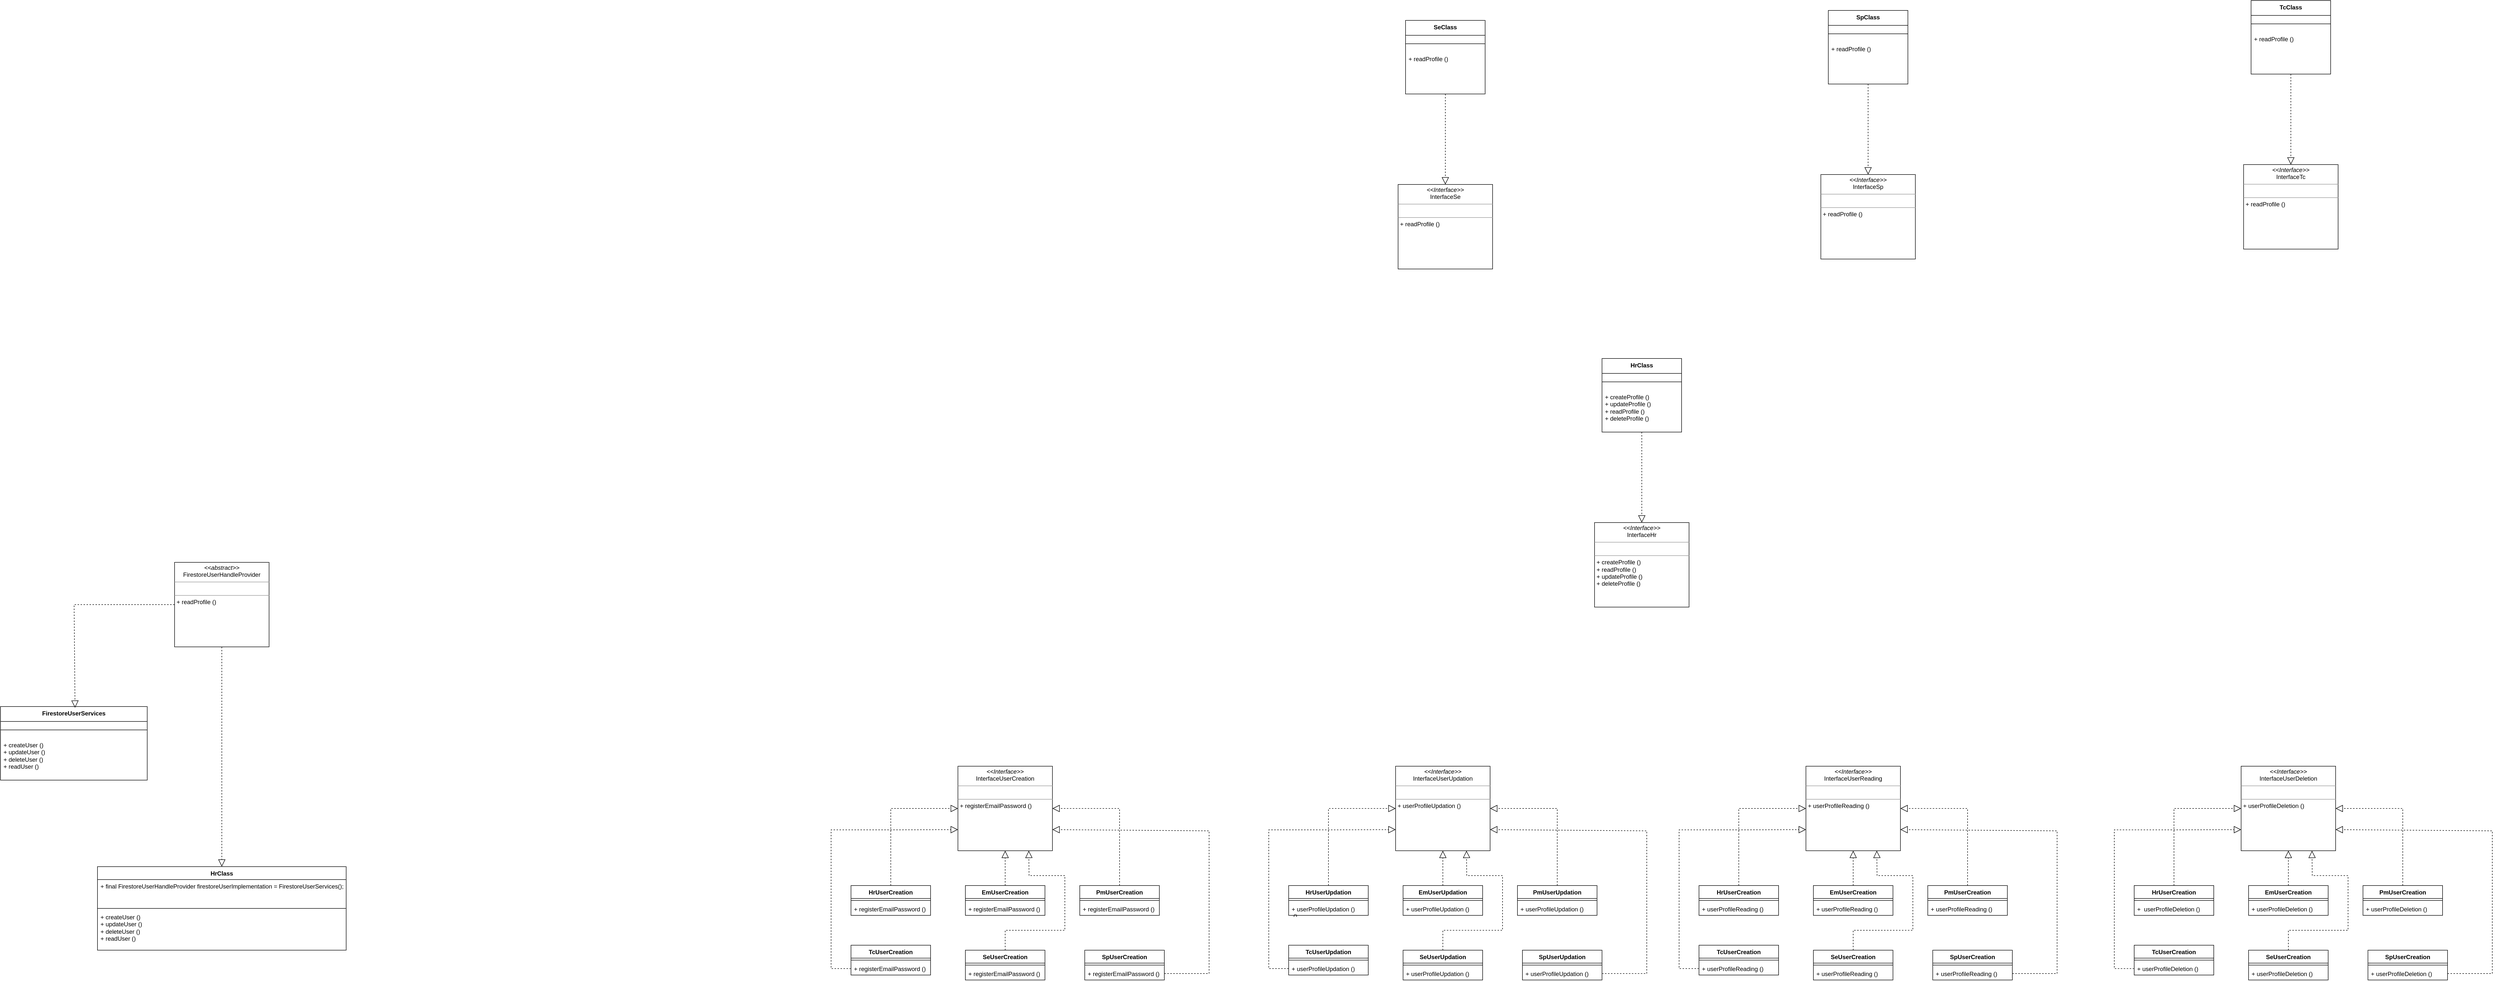 <mxfile version="22.0.8" type="github">
  <diagram name="Page-1" id="aKVJBbErF9cnreuuS-tb">
    <mxGraphModel dx="3134" dy="1895" grid="1" gridSize="10" guides="1" tooltips="1" connect="1" arrows="1" fold="1" page="1" pageScale="1" pageWidth="850" pageHeight="1100" math="0" shadow="0">
      <root>
        <mxCell id="0" />
        <mxCell id="1" parent="0" />
        <mxCell id="HgA5lFLOADn9NeRn25Mj-13" value="HrClass" style="swimlane;fontStyle=1;align=center;verticalAlign=top;childLayout=stackLayout;horizontal=1;startSize=30;horizontalStack=0;resizeParent=1;resizeParentMax=0;resizeLast=0;collapsible=1;marginBottom=0;whiteSpace=wrap;html=1;" parent="1" vertex="1">
          <mxGeometry x="1590" y="-250" width="160" height="148" as="geometry" />
        </mxCell>
        <mxCell id="HgA5lFLOADn9NeRn25Mj-15" value="" style="line;strokeWidth=1;fillColor=none;align=left;verticalAlign=middle;spacingTop=-1;spacingLeft=3;spacingRight=3;rotatable=0;labelPosition=right;points=[];portConstraint=eastwest;strokeColor=inherit;" parent="HgA5lFLOADn9NeRn25Mj-13" vertex="1">
          <mxGeometry y="30" width="160" height="34" as="geometry" />
        </mxCell>
        <mxCell id="HgA5lFLOADn9NeRn25Mj-16" value="+ createProfile ()&lt;br&gt;+ updateProfile ()&lt;br&gt;+ readProfile ()&lt;br&gt;+ deleteProfile ()&lt;span style=&quot;background-color: initial;&quot;&gt;&amp;nbsp;&lt;/span&gt;" style="text;strokeColor=none;fillColor=none;align=left;verticalAlign=top;spacingLeft=4;spacingRight=4;overflow=hidden;rotatable=0;points=[[0,0.5],[1,0.5]];portConstraint=eastwest;whiteSpace=wrap;html=1;" parent="HgA5lFLOADn9NeRn25Mj-13" vertex="1">
          <mxGeometry y="64" width="160" height="84" as="geometry" />
        </mxCell>
        <mxCell id="ExOnXpPv4NhvAWuznTGF-42" value="&lt;p style=&quot;margin:0px;margin-top:4px;text-align:center;&quot;&gt;&lt;i&gt;&amp;lt;&amp;lt;Interface&amp;gt;&amp;gt;&lt;/i&gt;&lt;br&gt;InterfaceHr&lt;br&gt;&lt;/p&gt;&lt;hr size=&quot;1&quot;&gt;&lt;p style=&quot;margin:0px;margin-left:4px;&quot;&gt;&lt;span style=&quot;white-space: pre;&quot;&gt;&#x9;&lt;/span&gt;&lt;span style=&quot;white-space: pre;&quot;&gt;&#x9;&lt;/span&gt;&lt;br&gt;&lt;/p&gt;&lt;hr size=&quot;1&quot;&gt;&lt;p style=&quot;margin:0px;margin-left:4px;&quot;&gt;+ createProfile ()&lt;/p&gt;&lt;p style=&quot;margin:0px;margin-left:4px;&quot;&gt;+ readProfile ()&lt;/p&gt;&lt;p style=&quot;margin:0px;margin-left:4px;&quot;&gt;+ updateProfile ()&lt;/p&gt;&lt;p style=&quot;margin:0px;margin-left:4px;&quot;&gt;+ deleteProfile ()&lt;/p&gt;&lt;p style=&quot;margin:0px;margin-left:4px;&quot;&gt;&lt;br&gt;&lt;/p&gt;" style="verticalAlign=top;align=left;overflow=fill;fontSize=12;fontFamily=Helvetica;html=1;whiteSpace=wrap;" parent="1" vertex="1">
          <mxGeometry x="1575" y="80" width="190" height="170" as="geometry" />
        </mxCell>
        <mxCell id="onDx2p5eOG2rLBosK96N-3" value="&lt;p style=&quot;margin:0px;margin-top:4px;text-align:center;&quot;&gt;&lt;i&gt;&amp;lt;&amp;lt;Interface&amp;gt;&amp;gt;&lt;/i&gt;&lt;br&gt;InterfaceUserCreation&lt;/p&gt;&lt;hr size=&quot;1&quot;&gt;&lt;p style=&quot;margin:0px;margin-left:4px;&quot;&gt;&lt;span style=&quot;white-space: pre;&quot;&gt;&#x9;&lt;/span&gt;&lt;span style=&quot;white-space: pre;&quot;&gt;&#x9;&lt;/span&gt;&lt;br&gt;&lt;/p&gt;&lt;hr size=&quot;1&quot;&gt;&lt;p style=&quot;margin:0px;margin-left:4px;&quot;&gt;+ registerEmailPassword ()&lt;/p&gt;&lt;p style=&quot;margin:0px;margin-left:4px;&quot;&gt;&lt;br&gt;&lt;/p&gt;" style="verticalAlign=top;align=left;overflow=fill;fontSize=12;fontFamily=Helvetica;html=1;whiteSpace=wrap;" parent="1" vertex="1">
          <mxGeometry x="295" y="570" width="190" height="170" as="geometry" />
        </mxCell>
        <mxCell id="onDx2p5eOG2rLBosK96N-5" value="EmUserCreation" style="swimlane;fontStyle=1;align=center;verticalAlign=top;childLayout=stackLayout;horizontal=1;startSize=26;horizontalStack=0;resizeParent=1;resizeParentMax=0;resizeLast=0;collapsible=1;marginBottom=0;whiteSpace=wrap;html=1;" parent="1" vertex="1">
          <mxGeometry x="310" y="810" width="160" height="60" as="geometry" />
        </mxCell>
        <mxCell id="onDx2p5eOG2rLBosK96N-7" value="" style="line;strokeWidth=1;fillColor=none;align=left;verticalAlign=middle;spacingTop=-1;spacingLeft=3;spacingRight=3;rotatable=0;labelPosition=right;points=[];portConstraint=eastwest;strokeColor=inherit;" parent="onDx2p5eOG2rLBosK96N-5" vertex="1">
          <mxGeometry y="26" width="160" height="8" as="geometry" />
        </mxCell>
        <mxCell id="onDx2p5eOG2rLBosK96N-8" value="+ registerEmailPassword ()" style="text;strokeColor=none;fillColor=none;align=left;verticalAlign=top;spacingLeft=4;spacingRight=4;overflow=hidden;rotatable=0;points=[[0,0.5],[1,0.5]];portConstraint=eastwest;whiteSpace=wrap;html=1;" parent="onDx2p5eOG2rLBosK96N-5" vertex="1">
          <mxGeometry y="34" width="160" height="26" as="geometry" />
        </mxCell>
        <mxCell id="onDx2p5eOG2rLBosK96N-9" value="HrUserCreation" style="swimlane;fontStyle=1;align=center;verticalAlign=top;childLayout=stackLayout;horizontal=1;startSize=26;horizontalStack=0;resizeParent=1;resizeParentMax=0;resizeLast=0;collapsible=1;marginBottom=0;whiteSpace=wrap;html=1;" parent="1" vertex="1">
          <mxGeometry x="80" y="810" width="160" height="60" as="geometry" />
        </mxCell>
        <mxCell id="onDx2p5eOG2rLBosK96N-10" value="" style="line;strokeWidth=1;fillColor=none;align=left;verticalAlign=middle;spacingTop=-1;spacingLeft=3;spacingRight=3;rotatable=0;labelPosition=right;points=[];portConstraint=eastwest;strokeColor=inherit;" parent="onDx2p5eOG2rLBosK96N-9" vertex="1">
          <mxGeometry y="26" width="160" height="8" as="geometry" />
        </mxCell>
        <mxCell id="onDx2p5eOG2rLBosK96N-11" value="+ registerEmailPassword ()" style="text;strokeColor=none;fillColor=none;align=left;verticalAlign=top;spacingLeft=4;spacingRight=4;overflow=hidden;rotatable=0;points=[[0,0.5],[1,0.5]];portConstraint=eastwest;whiteSpace=wrap;html=1;" parent="onDx2p5eOG2rLBosK96N-9" vertex="1">
          <mxGeometry y="34" width="160" height="26" as="geometry" />
        </mxCell>
        <mxCell id="onDx2p5eOG2rLBosK96N-12" value="SpUserCreation" style="swimlane;fontStyle=1;align=center;verticalAlign=top;childLayout=stackLayout;horizontal=1;startSize=26;horizontalStack=0;resizeParent=1;resizeParentMax=0;resizeLast=0;collapsible=1;marginBottom=0;whiteSpace=wrap;html=1;" parent="1" vertex="1">
          <mxGeometry x="550" y="940" width="160" height="60" as="geometry" />
        </mxCell>
        <mxCell id="onDx2p5eOG2rLBosK96N-13" value="" style="line;strokeWidth=1;fillColor=none;align=left;verticalAlign=middle;spacingTop=-1;spacingLeft=3;spacingRight=3;rotatable=0;labelPosition=right;points=[];portConstraint=eastwest;strokeColor=inherit;" parent="onDx2p5eOG2rLBosK96N-12" vertex="1">
          <mxGeometry y="26" width="160" height="8" as="geometry" />
        </mxCell>
        <mxCell id="onDx2p5eOG2rLBosK96N-14" value="+ registerEmailPassword ()" style="text;strokeColor=none;fillColor=none;align=left;verticalAlign=top;spacingLeft=4;spacingRight=4;overflow=hidden;rotatable=0;points=[[0,0.5],[1,0.5]];portConstraint=eastwest;whiteSpace=wrap;html=1;" parent="onDx2p5eOG2rLBosK96N-12" vertex="1">
          <mxGeometry y="34" width="160" height="26" as="geometry" />
        </mxCell>
        <mxCell id="onDx2p5eOG2rLBosK96N-15" value="PmUserCreation" style="swimlane;fontStyle=1;align=center;verticalAlign=top;childLayout=stackLayout;horizontal=1;startSize=26;horizontalStack=0;resizeParent=1;resizeParentMax=0;resizeLast=0;collapsible=1;marginBottom=0;whiteSpace=wrap;html=1;" parent="1" vertex="1">
          <mxGeometry x="540" y="810" width="160" height="60" as="geometry" />
        </mxCell>
        <mxCell id="onDx2p5eOG2rLBosK96N-16" value="" style="line;strokeWidth=1;fillColor=none;align=left;verticalAlign=middle;spacingTop=-1;spacingLeft=3;spacingRight=3;rotatable=0;labelPosition=right;points=[];portConstraint=eastwest;strokeColor=inherit;" parent="onDx2p5eOG2rLBosK96N-15" vertex="1">
          <mxGeometry y="26" width="160" height="8" as="geometry" />
        </mxCell>
        <mxCell id="onDx2p5eOG2rLBosK96N-17" value="+ registerEmailPassword ()" style="text;strokeColor=none;fillColor=none;align=left;verticalAlign=top;spacingLeft=4;spacingRight=4;overflow=hidden;rotatable=0;points=[[0,0.5],[1,0.5]];portConstraint=eastwest;whiteSpace=wrap;html=1;" parent="onDx2p5eOG2rLBosK96N-15" vertex="1">
          <mxGeometry y="34" width="160" height="26" as="geometry" />
        </mxCell>
        <mxCell id="onDx2p5eOG2rLBosK96N-18" value="SeUserCreation" style="swimlane;fontStyle=1;align=center;verticalAlign=top;childLayout=stackLayout;horizontal=1;startSize=26;horizontalStack=0;resizeParent=1;resizeParentMax=0;resizeLast=0;collapsible=1;marginBottom=0;whiteSpace=wrap;html=1;" parent="1" vertex="1">
          <mxGeometry x="310" y="940" width="160" height="60" as="geometry" />
        </mxCell>
        <mxCell id="onDx2p5eOG2rLBosK96N-19" value="" style="line;strokeWidth=1;fillColor=none;align=left;verticalAlign=middle;spacingTop=-1;spacingLeft=3;spacingRight=3;rotatable=0;labelPosition=right;points=[];portConstraint=eastwest;strokeColor=inherit;" parent="onDx2p5eOG2rLBosK96N-18" vertex="1">
          <mxGeometry y="26" width="160" height="8" as="geometry" />
        </mxCell>
        <mxCell id="onDx2p5eOG2rLBosK96N-20" value="+ registerEmailPassword ()" style="text;strokeColor=none;fillColor=none;align=left;verticalAlign=top;spacingLeft=4;spacingRight=4;overflow=hidden;rotatable=0;points=[[0,0.5],[1,0.5]];portConstraint=eastwest;whiteSpace=wrap;html=1;" parent="onDx2p5eOG2rLBosK96N-18" vertex="1">
          <mxGeometry y="34" width="160" height="26" as="geometry" />
        </mxCell>
        <mxCell id="onDx2p5eOG2rLBosK96N-21" value="TcUserCreation" style="swimlane;fontStyle=1;align=center;verticalAlign=top;childLayout=stackLayout;horizontal=1;startSize=26;horizontalStack=0;resizeParent=1;resizeParentMax=0;resizeLast=0;collapsible=1;marginBottom=0;whiteSpace=wrap;html=1;" parent="1" vertex="1">
          <mxGeometry x="80" y="930" width="160" height="60" as="geometry" />
        </mxCell>
        <mxCell id="onDx2p5eOG2rLBosK96N-22" value="" style="line;strokeWidth=1;fillColor=none;align=left;verticalAlign=middle;spacingTop=-1;spacingLeft=3;spacingRight=3;rotatable=0;labelPosition=right;points=[];portConstraint=eastwest;strokeColor=inherit;" parent="onDx2p5eOG2rLBosK96N-21" vertex="1">
          <mxGeometry y="26" width="160" height="8" as="geometry" />
        </mxCell>
        <mxCell id="onDx2p5eOG2rLBosK96N-23" value="+ registerEmailPassword ()" style="text;strokeColor=none;fillColor=none;align=left;verticalAlign=top;spacingLeft=4;spacingRight=4;overflow=hidden;rotatable=0;points=[[0,0.5],[1,0.5]];portConstraint=eastwest;whiteSpace=wrap;html=1;" parent="onDx2p5eOG2rLBosK96N-21" vertex="1">
          <mxGeometry y="34" width="160" height="26" as="geometry" />
        </mxCell>
        <mxCell id="onDx2p5eOG2rLBosK96N-84" value="" style="endArrow=block;dashed=1;endFill=0;endSize=12;html=1;rounded=0;exitX=0.5;exitY=0;exitDx=0;exitDy=0;entryX=0;entryY=0.5;entryDx=0;entryDy=0;" parent="1" source="onDx2p5eOG2rLBosK96N-9" target="onDx2p5eOG2rLBosK96N-3" edge="1">
          <mxGeometry width="160" relative="1" as="geometry">
            <mxPoint x="370" y="850" as="sourcePoint" />
            <mxPoint x="530" y="850" as="targetPoint" />
            <Array as="points">
              <mxPoint x="160" y="655" />
            </Array>
          </mxGeometry>
        </mxCell>
        <mxCell id="onDx2p5eOG2rLBosK96N-85" value="" style="endArrow=block;dashed=1;endFill=0;endSize=12;html=1;rounded=0;exitX=0;exitY=0.5;exitDx=0;exitDy=0;entryX=0;entryY=0.75;entryDx=0;entryDy=0;" parent="1" source="onDx2p5eOG2rLBosK96N-23" target="onDx2p5eOG2rLBosK96N-3" edge="1">
          <mxGeometry width="160" relative="1" as="geometry">
            <mxPoint x="40" y="960" as="sourcePoint" />
            <mxPoint x="260" y="720" as="targetPoint" />
            <Array as="points">
              <mxPoint x="40" y="977" />
              <mxPoint x="40" y="698" />
              <mxPoint x="170" y="698" />
            </Array>
          </mxGeometry>
        </mxCell>
        <mxCell id="onDx2p5eOG2rLBosK96N-86" value="" style="endArrow=block;dashed=1;endFill=0;endSize=12;html=1;rounded=0;entryX=0.5;entryY=1;entryDx=0;entryDy=0;exitX=0.5;exitY=0;exitDx=0;exitDy=0;" parent="1" source="onDx2p5eOG2rLBosK96N-5" target="onDx2p5eOG2rLBosK96N-3" edge="1">
          <mxGeometry width="160" relative="1" as="geometry">
            <mxPoint x="600" y="760" as="sourcePoint" />
            <mxPoint x="600" y="640" as="targetPoint" />
          </mxGeometry>
        </mxCell>
        <mxCell id="onDx2p5eOG2rLBosK96N-87" value="" style="endArrow=block;dashed=1;endFill=0;endSize=12;html=1;rounded=0;entryX=0.75;entryY=1;entryDx=0;entryDy=0;exitX=0.5;exitY=0;exitDx=0;exitDy=0;" parent="1" source="onDx2p5eOG2rLBosK96N-18" target="onDx2p5eOG2rLBosK96N-3" edge="1">
          <mxGeometry width="160" relative="1" as="geometry">
            <mxPoint x="400" y="900" as="sourcePoint" />
            <mxPoint x="770" y="690" as="targetPoint" />
            <Array as="points">
              <mxPoint x="390" y="900" />
              <mxPoint x="510" y="900" />
              <mxPoint x="510" y="790" />
              <mxPoint x="438" y="790" />
            </Array>
          </mxGeometry>
        </mxCell>
        <mxCell id="onDx2p5eOG2rLBosK96N-88" value="" style="endArrow=block;dashed=1;endFill=0;endSize=12;html=1;rounded=0;entryX=1;entryY=0.5;entryDx=0;entryDy=0;exitX=0.5;exitY=0;exitDx=0;exitDy=0;" parent="1" source="onDx2p5eOG2rLBosK96N-15" target="onDx2p5eOG2rLBosK96N-3" edge="1">
          <mxGeometry width="160" relative="1" as="geometry">
            <mxPoint x="780" y="820" as="sourcePoint" />
            <mxPoint x="780" y="700" as="targetPoint" />
            <Array as="points">
              <mxPoint x="620" y="655" />
            </Array>
          </mxGeometry>
        </mxCell>
        <mxCell id="onDx2p5eOG2rLBosK96N-90" value="" style="endArrow=block;dashed=1;endFill=0;endSize=12;html=1;rounded=0;exitX=1;exitY=0.5;exitDx=0;exitDy=0;entryX=1;entryY=0.75;entryDx=0;entryDy=0;" parent="1" source="onDx2p5eOG2rLBosK96N-14" target="onDx2p5eOG2rLBosK96N-3" edge="1">
          <mxGeometry width="160" relative="1" as="geometry">
            <mxPoint x="800" y="970" as="sourcePoint" />
            <mxPoint x="800" y="690" as="targetPoint" />
            <Array as="points">
              <mxPoint x="800" y="987" />
              <mxPoint x="800" y="700" />
            </Array>
          </mxGeometry>
        </mxCell>
        <mxCell id="onDx2p5eOG2rLBosK96N-91" value="&lt;p style=&quot;margin:0px;margin-top:4px;text-align:center;&quot;&gt;&lt;i&gt;&amp;lt;&amp;lt;Interface&amp;gt;&amp;gt;&lt;/i&gt;&lt;br&gt;InterfaceUserUpdation&lt;/p&gt;&lt;hr size=&quot;1&quot;&gt;&lt;p style=&quot;margin:0px;margin-left:4px;&quot;&gt;&lt;span style=&quot;white-space: pre;&quot;&gt;&#x9;&lt;/span&gt;&lt;span style=&quot;white-space: pre;&quot;&gt;&#x9;&lt;/span&gt;&lt;br&gt;&lt;/p&gt;&lt;hr size=&quot;1&quot;&gt;&lt;p style=&quot;margin:0px;margin-left:4px;&quot;&gt;+ userProfileUpdation ()&lt;/p&gt;&lt;p style=&quot;margin:0px;margin-left:4px;&quot;&gt;&lt;br&gt;&lt;/p&gt;" style="verticalAlign=top;align=left;overflow=fill;fontSize=12;fontFamily=Helvetica;html=1;whiteSpace=wrap;" parent="1" vertex="1">
          <mxGeometry x="1175" y="570" width="190" height="170" as="geometry" />
        </mxCell>
        <mxCell id="onDx2p5eOG2rLBosK96N-92" value="EmUserUpdation" style="swimlane;fontStyle=1;align=center;verticalAlign=top;childLayout=stackLayout;horizontal=1;startSize=26;horizontalStack=0;resizeParent=1;resizeParentMax=0;resizeLast=0;collapsible=1;marginBottom=0;whiteSpace=wrap;html=1;" parent="1" vertex="1">
          <mxGeometry x="1190" y="810" width="160" height="60" as="geometry" />
        </mxCell>
        <mxCell id="onDx2p5eOG2rLBosK96N-93" value="" style="line;strokeWidth=1;fillColor=none;align=left;verticalAlign=middle;spacingTop=-1;spacingLeft=3;spacingRight=3;rotatable=0;labelPosition=right;points=[];portConstraint=eastwest;strokeColor=inherit;" parent="onDx2p5eOG2rLBosK96N-92" vertex="1">
          <mxGeometry y="26" width="160" height="8" as="geometry" />
        </mxCell>
        <mxCell id="onDx2p5eOG2rLBosK96N-94" value="+ userProfileUpdation ()" style="text;strokeColor=none;fillColor=none;align=left;verticalAlign=top;spacingLeft=4;spacingRight=4;overflow=hidden;rotatable=0;points=[[0,0.5],[1,0.5]];portConstraint=eastwest;whiteSpace=wrap;html=1;" parent="onDx2p5eOG2rLBosK96N-92" vertex="1">
          <mxGeometry y="34" width="160" height="26" as="geometry" />
        </mxCell>
        <mxCell id="onDx2p5eOG2rLBosK96N-95" value="HrUserUpdation" style="swimlane;fontStyle=1;align=center;verticalAlign=top;childLayout=stackLayout;horizontal=1;startSize=26;horizontalStack=0;resizeParent=1;resizeParentMax=0;resizeLast=0;collapsible=1;marginBottom=0;whiteSpace=wrap;html=1;" parent="1" vertex="1">
          <mxGeometry x="960" y="810" width="160" height="60" as="geometry" />
        </mxCell>
        <mxCell id="onDx2p5eOG2rLBosK96N-96" value="" style="line;strokeWidth=1;fillColor=none;align=left;verticalAlign=middle;spacingTop=-1;spacingLeft=3;spacingRight=3;rotatable=0;labelPosition=right;points=[];portConstraint=eastwest;strokeColor=inherit;" parent="onDx2p5eOG2rLBosK96N-95" vertex="1">
          <mxGeometry y="26" width="160" height="8" as="geometry" />
        </mxCell>
        <mxCell id="onDx2p5eOG2rLBosK96N-97" value="+ userProfileUpdation ()&lt;br&gt;&amp;nbsp;()" style="text;strokeColor=none;fillColor=none;align=left;verticalAlign=top;spacingLeft=4;spacingRight=4;overflow=hidden;rotatable=0;points=[[0,0.5],[1,0.5]];portConstraint=eastwest;whiteSpace=wrap;html=1;" parent="onDx2p5eOG2rLBosK96N-95" vertex="1">
          <mxGeometry y="34" width="160" height="26" as="geometry" />
        </mxCell>
        <mxCell id="onDx2p5eOG2rLBosK96N-98" value="SpUserUpdation" style="swimlane;fontStyle=1;align=center;verticalAlign=top;childLayout=stackLayout;horizontal=1;startSize=26;horizontalStack=0;resizeParent=1;resizeParentMax=0;resizeLast=0;collapsible=1;marginBottom=0;whiteSpace=wrap;html=1;" parent="1" vertex="1">
          <mxGeometry x="1430" y="940" width="160" height="60" as="geometry" />
        </mxCell>
        <mxCell id="onDx2p5eOG2rLBosK96N-99" value="" style="line;strokeWidth=1;fillColor=none;align=left;verticalAlign=middle;spacingTop=-1;spacingLeft=3;spacingRight=3;rotatable=0;labelPosition=right;points=[];portConstraint=eastwest;strokeColor=inherit;" parent="onDx2p5eOG2rLBosK96N-98" vertex="1">
          <mxGeometry y="26" width="160" height="8" as="geometry" />
        </mxCell>
        <mxCell id="onDx2p5eOG2rLBosK96N-100" value="+ userProfileUpdation ()" style="text;strokeColor=none;fillColor=none;align=left;verticalAlign=top;spacingLeft=4;spacingRight=4;overflow=hidden;rotatable=0;points=[[0,0.5],[1,0.5]];portConstraint=eastwest;whiteSpace=wrap;html=1;" parent="onDx2p5eOG2rLBosK96N-98" vertex="1">
          <mxGeometry y="34" width="160" height="26" as="geometry" />
        </mxCell>
        <mxCell id="onDx2p5eOG2rLBosK96N-101" value="PmUserUpdation" style="swimlane;fontStyle=1;align=center;verticalAlign=top;childLayout=stackLayout;horizontal=1;startSize=26;horizontalStack=0;resizeParent=1;resizeParentMax=0;resizeLast=0;collapsible=1;marginBottom=0;whiteSpace=wrap;html=1;" parent="1" vertex="1">
          <mxGeometry x="1420" y="810" width="160" height="60" as="geometry" />
        </mxCell>
        <mxCell id="onDx2p5eOG2rLBosK96N-102" value="" style="line;strokeWidth=1;fillColor=none;align=left;verticalAlign=middle;spacingTop=-1;spacingLeft=3;spacingRight=3;rotatable=0;labelPosition=right;points=[];portConstraint=eastwest;strokeColor=inherit;" parent="onDx2p5eOG2rLBosK96N-101" vertex="1">
          <mxGeometry y="26" width="160" height="8" as="geometry" />
        </mxCell>
        <mxCell id="onDx2p5eOG2rLBosK96N-103" value="+ userProfileUpdation ()" style="text;strokeColor=none;fillColor=none;align=left;verticalAlign=top;spacingLeft=4;spacingRight=4;overflow=hidden;rotatable=0;points=[[0,0.5],[1,0.5]];portConstraint=eastwest;whiteSpace=wrap;html=1;" parent="onDx2p5eOG2rLBosK96N-101" vertex="1">
          <mxGeometry y="34" width="160" height="26" as="geometry" />
        </mxCell>
        <mxCell id="onDx2p5eOG2rLBosK96N-104" value="SeUserUpdation" style="swimlane;fontStyle=1;align=center;verticalAlign=top;childLayout=stackLayout;horizontal=1;startSize=26;horizontalStack=0;resizeParent=1;resizeParentMax=0;resizeLast=0;collapsible=1;marginBottom=0;whiteSpace=wrap;html=1;" parent="1" vertex="1">
          <mxGeometry x="1190" y="940" width="160" height="60" as="geometry" />
        </mxCell>
        <mxCell id="onDx2p5eOG2rLBosK96N-105" value="" style="line;strokeWidth=1;fillColor=none;align=left;verticalAlign=middle;spacingTop=-1;spacingLeft=3;spacingRight=3;rotatable=0;labelPosition=right;points=[];portConstraint=eastwest;strokeColor=inherit;" parent="onDx2p5eOG2rLBosK96N-104" vertex="1">
          <mxGeometry y="26" width="160" height="8" as="geometry" />
        </mxCell>
        <mxCell id="onDx2p5eOG2rLBosK96N-106" value="+ userProfileUpdation ()" style="text;strokeColor=none;fillColor=none;align=left;verticalAlign=top;spacingLeft=4;spacingRight=4;overflow=hidden;rotatable=0;points=[[0,0.5],[1,0.5]];portConstraint=eastwest;whiteSpace=wrap;html=1;" parent="onDx2p5eOG2rLBosK96N-104" vertex="1">
          <mxGeometry y="34" width="160" height="26" as="geometry" />
        </mxCell>
        <mxCell id="onDx2p5eOG2rLBosK96N-107" value="TcUserUpdation" style="swimlane;fontStyle=1;align=center;verticalAlign=top;childLayout=stackLayout;horizontal=1;startSize=26;horizontalStack=0;resizeParent=1;resizeParentMax=0;resizeLast=0;collapsible=1;marginBottom=0;whiteSpace=wrap;html=1;" parent="1" vertex="1">
          <mxGeometry x="960" y="930" width="160" height="60" as="geometry" />
        </mxCell>
        <mxCell id="onDx2p5eOG2rLBosK96N-108" value="" style="line;strokeWidth=1;fillColor=none;align=left;verticalAlign=middle;spacingTop=-1;spacingLeft=3;spacingRight=3;rotatable=0;labelPosition=right;points=[];portConstraint=eastwest;strokeColor=inherit;" parent="onDx2p5eOG2rLBosK96N-107" vertex="1">
          <mxGeometry y="26" width="160" height="8" as="geometry" />
        </mxCell>
        <mxCell id="onDx2p5eOG2rLBosK96N-109" value="+ userProfileUpdation ()" style="text;strokeColor=none;fillColor=none;align=left;verticalAlign=top;spacingLeft=4;spacingRight=4;overflow=hidden;rotatable=0;points=[[0,0.5],[1,0.5]];portConstraint=eastwest;whiteSpace=wrap;html=1;" parent="onDx2p5eOG2rLBosK96N-107" vertex="1">
          <mxGeometry y="34" width="160" height="26" as="geometry" />
        </mxCell>
        <mxCell id="onDx2p5eOG2rLBosK96N-110" value="" style="endArrow=block;dashed=1;endFill=0;endSize=12;html=1;rounded=0;exitX=0.5;exitY=0;exitDx=0;exitDy=0;entryX=0;entryY=0.5;entryDx=0;entryDy=0;" parent="1" source="onDx2p5eOG2rLBosK96N-95" target="onDx2p5eOG2rLBosK96N-91" edge="1">
          <mxGeometry width="160" relative="1" as="geometry">
            <mxPoint x="1250" y="850" as="sourcePoint" />
            <mxPoint x="1410" y="850" as="targetPoint" />
            <Array as="points">
              <mxPoint x="1040" y="655" />
            </Array>
          </mxGeometry>
        </mxCell>
        <mxCell id="onDx2p5eOG2rLBosK96N-111" value="" style="endArrow=block;dashed=1;endFill=0;endSize=12;html=1;rounded=0;exitX=0;exitY=0.5;exitDx=0;exitDy=0;entryX=0;entryY=0.75;entryDx=0;entryDy=0;" parent="1" source="onDx2p5eOG2rLBosK96N-109" target="onDx2p5eOG2rLBosK96N-91" edge="1">
          <mxGeometry width="160" relative="1" as="geometry">
            <mxPoint x="920" y="960" as="sourcePoint" />
            <mxPoint x="1140" y="720" as="targetPoint" />
            <Array as="points">
              <mxPoint x="920" y="977" />
              <mxPoint x="920" y="698" />
              <mxPoint x="1050" y="698" />
            </Array>
          </mxGeometry>
        </mxCell>
        <mxCell id="onDx2p5eOG2rLBosK96N-112" value="" style="endArrow=block;dashed=1;endFill=0;endSize=12;html=1;rounded=0;entryX=0.5;entryY=1;entryDx=0;entryDy=0;exitX=0.5;exitY=0;exitDx=0;exitDy=0;" parent="1" source="onDx2p5eOG2rLBosK96N-92" target="onDx2p5eOG2rLBosK96N-91" edge="1">
          <mxGeometry width="160" relative="1" as="geometry">
            <mxPoint x="1480" y="760" as="sourcePoint" />
            <mxPoint x="1480" y="640" as="targetPoint" />
          </mxGeometry>
        </mxCell>
        <mxCell id="onDx2p5eOG2rLBosK96N-113" value="" style="endArrow=block;dashed=1;endFill=0;endSize=12;html=1;rounded=0;entryX=0.75;entryY=1;entryDx=0;entryDy=0;exitX=0.5;exitY=0;exitDx=0;exitDy=0;" parent="1" source="onDx2p5eOG2rLBosK96N-104" target="onDx2p5eOG2rLBosK96N-91" edge="1">
          <mxGeometry width="160" relative="1" as="geometry">
            <mxPoint x="1280" y="900" as="sourcePoint" />
            <mxPoint x="1650" y="690" as="targetPoint" />
            <Array as="points">
              <mxPoint x="1270" y="900" />
              <mxPoint x="1390" y="900" />
              <mxPoint x="1390" y="790" />
              <mxPoint x="1318" y="790" />
            </Array>
          </mxGeometry>
        </mxCell>
        <mxCell id="onDx2p5eOG2rLBosK96N-114" value="" style="endArrow=block;dashed=1;endFill=0;endSize=12;html=1;rounded=0;entryX=1;entryY=0.5;entryDx=0;entryDy=0;exitX=0.5;exitY=0;exitDx=0;exitDy=0;" parent="1" source="onDx2p5eOG2rLBosK96N-101" target="onDx2p5eOG2rLBosK96N-91" edge="1">
          <mxGeometry width="160" relative="1" as="geometry">
            <mxPoint x="1660" y="820" as="sourcePoint" />
            <mxPoint x="1660" y="700" as="targetPoint" />
            <Array as="points">
              <mxPoint x="1500" y="655" />
            </Array>
          </mxGeometry>
        </mxCell>
        <mxCell id="onDx2p5eOG2rLBosK96N-115" value="" style="endArrow=block;dashed=1;endFill=0;endSize=12;html=1;rounded=0;exitX=1;exitY=0.5;exitDx=0;exitDy=0;entryX=1;entryY=0.75;entryDx=0;entryDy=0;" parent="1" source="onDx2p5eOG2rLBosK96N-100" target="onDx2p5eOG2rLBosK96N-91" edge="1">
          <mxGeometry width="160" relative="1" as="geometry">
            <mxPoint x="1680" y="970" as="sourcePoint" />
            <mxPoint x="1680" y="690" as="targetPoint" />
            <Array as="points">
              <mxPoint x="1680" y="987" />
              <mxPoint x="1680" y="700" />
            </Array>
          </mxGeometry>
        </mxCell>
        <mxCell id="onDx2p5eOG2rLBosK96N-116" value="&lt;p style=&quot;margin:0px;margin-top:4px;text-align:center;&quot;&gt;&lt;i&gt;&amp;lt;&amp;lt;Interface&amp;gt;&amp;gt;&lt;/i&gt;&lt;br&gt;InterfaceUserReading&lt;/p&gt;&lt;hr size=&quot;1&quot;&gt;&lt;p style=&quot;margin:0px;margin-left:4px;&quot;&gt;&lt;span style=&quot;white-space: pre;&quot;&gt;&#x9;&lt;/span&gt;&lt;span style=&quot;white-space: pre;&quot;&gt;&#x9;&lt;/span&gt;&lt;br&gt;&lt;/p&gt;&lt;hr size=&quot;1&quot;&gt;&lt;p style=&quot;margin:0px;margin-left:4px;&quot;&gt;+ userProfileReading ()&lt;/p&gt;&lt;p style=&quot;margin:0px;margin-left:4px;&quot;&gt;&lt;br&gt;&lt;/p&gt;" style="verticalAlign=top;align=left;overflow=fill;fontSize=12;fontFamily=Helvetica;html=1;whiteSpace=wrap;" parent="1" vertex="1">
          <mxGeometry x="2000" y="570" width="190" height="170" as="geometry" />
        </mxCell>
        <mxCell id="onDx2p5eOG2rLBosK96N-117" value="EmUserCreation" style="swimlane;fontStyle=1;align=center;verticalAlign=top;childLayout=stackLayout;horizontal=1;startSize=26;horizontalStack=0;resizeParent=1;resizeParentMax=0;resizeLast=0;collapsible=1;marginBottom=0;whiteSpace=wrap;html=1;" parent="1" vertex="1">
          <mxGeometry x="2015" y="810" width="160" height="60" as="geometry" />
        </mxCell>
        <mxCell id="onDx2p5eOG2rLBosK96N-118" value="" style="line;strokeWidth=1;fillColor=none;align=left;verticalAlign=middle;spacingTop=-1;spacingLeft=3;spacingRight=3;rotatable=0;labelPosition=right;points=[];portConstraint=eastwest;strokeColor=inherit;" parent="onDx2p5eOG2rLBosK96N-117" vertex="1">
          <mxGeometry y="26" width="160" height="8" as="geometry" />
        </mxCell>
        <mxCell id="onDx2p5eOG2rLBosK96N-119" value="+ userProfileReading ()" style="text;strokeColor=none;fillColor=none;align=left;verticalAlign=top;spacingLeft=4;spacingRight=4;overflow=hidden;rotatable=0;points=[[0,0.5],[1,0.5]];portConstraint=eastwest;whiteSpace=wrap;html=1;" parent="onDx2p5eOG2rLBosK96N-117" vertex="1">
          <mxGeometry y="34" width="160" height="26" as="geometry" />
        </mxCell>
        <mxCell id="onDx2p5eOG2rLBosK96N-120" value="HrUserCreation" style="swimlane;fontStyle=1;align=center;verticalAlign=top;childLayout=stackLayout;horizontal=1;startSize=26;horizontalStack=0;resizeParent=1;resizeParentMax=0;resizeLast=0;collapsible=1;marginBottom=0;whiteSpace=wrap;html=1;" parent="1" vertex="1">
          <mxGeometry x="1785" y="810" width="160" height="60" as="geometry" />
        </mxCell>
        <mxCell id="onDx2p5eOG2rLBosK96N-121" value="" style="line;strokeWidth=1;fillColor=none;align=left;verticalAlign=middle;spacingTop=-1;spacingLeft=3;spacingRight=3;rotatable=0;labelPosition=right;points=[];portConstraint=eastwest;strokeColor=inherit;" parent="onDx2p5eOG2rLBosK96N-120" vertex="1">
          <mxGeometry y="26" width="160" height="8" as="geometry" />
        </mxCell>
        <mxCell id="onDx2p5eOG2rLBosK96N-122" value="+ userProfileReading ()" style="text;strokeColor=none;fillColor=none;align=left;verticalAlign=top;spacingLeft=4;spacingRight=4;overflow=hidden;rotatable=0;points=[[0,0.5],[1,0.5]];portConstraint=eastwest;whiteSpace=wrap;html=1;" parent="onDx2p5eOG2rLBosK96N-120" vertex="1">
          <mxGeometry y="34" width="160" height="26" as="geometry" />
        </mxCell>
        <mxCell id="onDx2p5eOG2rLBosK96N-123" value="SpUserCreation" style="swimlane;fontStyle=1;align=center;verticalAlign=top;childLayout=stackLayout;horizontal=1;startSize=26;horizontalStack=0;resizeParent=1;resizeParentMax=0;resizeLast=0;collapsible=1;marginBottom=0;whiteSpace=wrap;html=1;" parent="1" vertex="1">
          <mxGeometry x="2255" y="940" width="160" height="60" as="geometry" />
        </mxCell>
        <mxCell id="onDx2p5eOG2rLBosK96N-124" value="" style="line;strokeWidth=1;fillColor=none;align=left;verticalAlign=middle;spacingTop=-1;spacingLeft=3;spacingRight=3;rotatable=0;labelPosition=right;points=[];portConstraint=eastwest;strokeColor=inherit;" parent="onDx2p5eOG2rLBosK96N-123" vertex="1">
          <mxGeometry y="26" width="160" height="8" as="geometry" />
        </mxCell>
        <mxCell id="onDx2p5eOG2rLBosK96N-125" value="+ userProfileReading ()" style="text;strokeColor=none;fillColor=none;align=left;verticalAlign=top;spacingLeft=4;spacingRight=4;overflow=hidden;rotatable=0;points=[[0,0.5],[1,0.5]];portConstraint=eastwest;whiteSpace=wrap;html=1;" parent="onDx2p5eOG2rLBosK96N-123" vertex="1">
          <mxGeometry y="34" width="160" height="26" as="geometry" />
        </mxCell>
        <mxCell id="onDx2p5eOG2rLBosK96N-126" value="PmUserCreation" style="swimlane;fontStyle=1;align=center;verticalAlign=top;childLayout=stackLayout;horizontal=1;startSize=26;horizontalStack=0;resizeParent=1;resizeParentMax=0;resizeLast=0;collapsible=1;marginBottom=0;whiteSpace=wrap;html=1;" parent="1" vertex="1">
          <mxGeometry x="2245" y="810" width="160" height="60" as="geometry" />
        </mxCell>
        <mxCell id="onDx2p5eOG2rLBosK96N-127" value="" style="line;strokeWidth=1;fillColor=none;align=left;verticalAlign=middle;spacingTop=-1;spacingLeft=3;spacingRight=3;rotatable=0;labelPosition=right;points=[];portConstraint=eastwest;strokeColor=inherit;" parent="onDx2p5eOG2rLBosK96N-126" vertex="1">
          <mxGeometry y="26" width="160" height="8" as="geometry" />
        </mxCell>
        <mxCell id="onDx2p5eOG2rLBosK96N-128" value="+ userProfileReading ()" style="text;strokeColor=none;fillColor=none;align=left;verticalAlign=top;spacingLeft=4;spacingRight=4;overflow=hidden;rotatable=0;points=[[0,0.5],[1,0.5]];portConstraint=eastwest;whiteSpace=wrap;html=1;" parent="onDx2p5eOG2rLBosK96N-126" vertex="1">
          <mxGeometry y="34" width="160" height="26" as="geometry" />
        </mxCell>
        <mxCell id="onDx2p5eOG2rLBosK96N-129" value="SeUserCreation" style="swimlane;fontStyle=1;align=center;verticalAlign=top;childLayout=stackLayout;horizontal=1;startSize=26;horizontalStack=0;resizeParent=1;resizeParentMax=0;resizeLast=0;collapsible=1;marginBottom=0;whiteSpace=wrap;html=1;" parent="1" vertex="1">
          <mxGeometry x="2015" y="940" width="160" height="60" as="geometry" />
        </mxCell>
        <mxCell id="onDx2p5eOG2rLBosK96N-130" value="" style="line;strokeWidth=1;fillColor=none;align=left;verticalAlign=middle;spacingTop=-1;spacingLeft=3;spacingRight=3;rotatable=0;labelPosition=right;points=[];portConstraint=eastwest;strokeColor=inherit;" parent="onDx2p5eOG2rLBosK96N-129" vertex="1">
          <mxGeometry y="26" width="160" height="8" as="geometry" />
        </mxCell>
        <mxCell id="onDx2p5eOG2rLBosK96N-131" value="+ userProfileReading ()" style="text;strokeColor=none;fillColor=none;align=left;verticalAlign=top;spacingLeft=4;spacingRight=4;overflow=hidden;rotatable=0;points=[[0,0.5],[1,0.5]];portConstraint=eastwest;whiteSpace=wrap;html=1;" parent="onDx2p5eOG2rLBosK96N-129" vertex="1">
          <mxGeometry y="34" width="160" height="26" as="geometry" />
        </mxCell>
        <mxCell id="onDx2p5eOG2rLBosK96N-132" value="TcUserCreation" style="swimlane;fontStyle=1;align=center;verticalAlign=top;childLayout=stackLayout;horizontal=1;startSize=26;horizontalStack=0;resizeParent=1;resizeParentMax=0;resizeLast=0;collapsible=1;marginBottom=0;whiteSpace=wrap;html=1;" parent="1" vertex="1">
          <mxGeometry x="1785" y="930" width="160" height="60" as="geometry" />
        </mxCell>
        <mxCell id="onDx2p5eOG2rLBosK96N-133" value="" style="line;strokeWidth=1;fillColor=none;align=left;verticalAlign=middle;spacingTop=-1;spacingLeft=3;spacingRight=3;rotatable=0;labelPosition=right;points=[];portConstraint=eastwest;strokeColor=inherit;" parent="onDx2p5eOG2rLBosK96N-132" vertex="1">
          <mxGeometry y="26" width="160" height="8" as="geometry" />
        </mxCell>
        <mxCell id="onDx2p5eOG2rLBosK96N-134" value="+ userProfileReading ()" style="text;strokeColor=none;fillColor=none;align=left;verticalAlign=top;spacingLeft=4;spacingRight=4;overflow=hidden;rotatable=0;points=[[0,0.5],[1,0.5]];portConstraint=eastwest;whiteSpace=wrap;html=1;" parent="onDx2p5eOG2rLBosK96N-132" vertex="1">
          <mxGeometry y="34" width="160" height="26" as="geometry" />
        </mxCell>
        <mxCell id="onDx2p5eOG2rLBosK96N-135" value="" style="endArrow=block;dashed=1;endFill=0;endSize=12;html=1;rounded=0;entryX=0;entryY=0.5;entryDx=0;entryDy=0;" parent="1" target="onDx2p5eOG2rLBosK96N-116" edge="1">
          <mxGeometry width="160" relative="1" as="geometry">
            <mxPoint x="1865" y="810" as="sourcePoint" />
            <mxPoint x="2235" y="850" as="targetPoint" />
            <Array as="points">
              <mxPoint x="1865" y="655" />
            </Array>
          </mxGeometry>
        </mxCell>
        <mxCell id="onDx2p5eOG2rLBosK96N-136" value="" style="endArrow=block;dashed=1;endFill=0;endSize=12;html=1;rounded=0;exitX=0;exitY=0.5;exitDx=0;exitDy=0;entryX=0;entryY=0.75;entryDx=0;entryDy=0;" parent="1" source="onDx2p5eOG2rLBosK96N-134" target="onDx2p5eOG2rLBosK96N-116" edge="1">
          <mxGeometry width="160" relative="1" as="geometry">
            <mxPoint x="1745" y="960" as="sourcePoint" />
            <mxPoint x="1965" y="720" as="targetPoint" />
            <Array as="points">
              <mxPoint x="1745" y="977" />
              <mxPoint x="1745" y="698" />
              <mxPoint x="1875" y="698" />
            </Array>
          </mxGeometry>
        </mxCell>
        <mxCell id="onDx2p5eOG2rLBosK96N-137" value="" style="endArrow=block;dashed=1;endFill=0;endSize=12;html=1;rounded=0;entryX=0.5;entryY=1;entryDx=0;entryDy=0;exitX=0.5;exitY=0;exitDx=0;exitDy=0;" parent="1" source="onDx2p5eOG2rLBosK96N-117" target="onDx2p5eOG2rLBosK96N-116" edge="1">
          <mxGeometry width="160" relative="1" as="geometry">
            <mxPoint x="2305" y="760" as="sourcePoint" />
            <mxPoint x="2305" y="640" as="targetPoint" />
          </mxGeometry>
        </mxCell>
        <mxCell id="onDx2p5eOG2rLBosK96N-138" value="" style="endArrow=block;dashed=1;endFill=0;endSize=12;html=1;rounded=0;entryX=0.75;entryY=1;entryDx=0;entryDy=0;exitX=0.5;exitY=0;exitDx=0;exitDy=0;" parent="1" source="onDx2p5eOG2rLBosK96N-129" target="onDx2p5eOG2rLBosK96N-116" edge="1">
          <mxGeometry width="160" relative="1" as="geometry">
            <mxPoint x="2105" y="900" as="sourcePoint" />
            <mxPoint x="2475" y="690" as="targetPoint" />
            <Array as="points">
              <mxPoint x="2095" y="900" />
              <mxPoint x="2215" y="900" />
              <mxPoint x="2215" y="790" />
              <mxPoint x="2143" y="790" />
            </Array>
          </mxGeometry>
        </mxCell>
        <mxCell id="onDx2p5eOG2rLBosK96N-139" value="" style="endArrow=block;dashed=1;endFill=0;endSize=12;html=1;rounded=0;entryX=1;entryY=0.5;entryDx=0;entryDy=0;exitX=0.5;exitY=0;exitDx=0;exitDy=0;" parent="1" source="onDx2p5eOG2rLBosK96N-126" target="onDx2p5eOG2rLBosK96N-116" edge="1">
          <mxGeometry width="160" relative="1" as="geometry">
            <mxPoint x="2485" y="820" as="sourcePoint" />
            <mxPoint x="2485" y="700" as="targetPoint" />
            <Array as="points">
              <mxPoint x="2325" y="655" />
            </Array>
          </mxGeometry>
        </mxCell>
        <mxCell id="onDx2p5eOG2rLBosK96N-140" value="" style="endArrow=block;dashed=1;endFill=0;endSize=12;html=1;rounded=0;exitX=1;exitY=0.5;exitDx=0;exitDy=0;entryX=1;entryY=0.75;entryDx=0;entryDy=0;" parent="1" source="onDx2p5eOG2rLBosK96N-125" target="onDx2p5eOG2rLBosK96N-116" edge="1">
          <mxGeometry width="160" relative="1" as="geometry">
            <mxPoint x="2505" y="970" as="sourcePoint" />
            <mxPoint x="2505" y="690" as="targetPoint" />
            <Array as="points">
              <mxPoint x="2505" y="987" />
              <mxPoint x="2505" y="700" />
            </Array>
          </mxGeometry>
        </mxCell>
        <mxCell id="onDx2p5eOG2rLBosK96N-141" value="&lt;p style=&quot;margin:0px;margin-top:4px;text-align:center;&quot;&gt;&lt;i&gt;&amp;lt;&amp;lt;Interface&amp;gt;&amp;gt;&lt;/i&gt;&lt;br&gt;InterfaceUserDeletion&lt;/p&gt;&lt;hr size=&quot;1&quot;&gt;&lt;p style=&quot;margin:0px;margin-left:4px;&quot;&gt;&lt;span style=&quot;white-space: pre;&quot;&gt;&#x9;&lt;/span&gt;&lt;span style=&quot;white-space: pre;&quot;&gt;&#x9;&lt;/span&gt;&lt;br&gt;&lt;/p&gt;&lt;hr size=&quot;1&quot;&gt;&lt;p style=&quot;margin:0px;margin-left:4px;&quot;&gt;+ userProfileDeletion ()&lt;/p&gt;&lt;p style=&quot;margin:0px;margin-left:4px;&quot;&gt;&lt;br&gt;&lt;/p&gt;" style="verticalAlign=top;align=left;overflow=fill;fontSize=12;fontFamily=Helvetica;html=1;whiteSpace=wrap;" parent="1" vertex="1">
          <mxGeometry x="2875" y="570" width="190" height="170" as="geometry" />
        </mxCell>
        <mxCell id="onDx2p5eOG2rLBosK96N-142" value="EmUserCreation" style="swimlane;fontStyle=1;align=center;verticalAlign=top;childLayout=stackLayout;horizontal=1;startSize=26;horizontalStack=0;resizeParent=1;resizeParentMax=0;resizeLast=0;collapsible=1;marginBottom=0;whiteSpace=wrap;html=1;" parent="1" vertex="1">
          <mxGeometry x="2890" y="810" width="160" height="60" as="geometry" />
        </mxCell>
        <mxCell id="onDx2p5eOG2rLBosK96N-143" value="" style="line;strokeWidth=1;fillColor=none;align=left;verticalAlign=middle;spacingTop=-1;spacingLeft=3;spacingRight=3;rotatable=0;labelPosition=right;points=[];portConstraint=eastwest;strokeColor=inherit;" parent="onDx2p5eOG2rLBosK96N-142" vertex="1">
          <mxGeometry y="26" width="160" height="8" as="geometry" />
        </mxCell>
        <mxCell id="onDx2p5eOG2rLBosK96N-144" value="+&amp;nbsp;userProfileDeletion ()" style="text;strokeColor=none;fillColor=none;align=left;verticalAlign=top;spacingLeft=4;spacingRight=4;overflow=hidden;rotatable=0;points=[[0,0.5],[1,0.5]];portConstraint=eastwest;whiteSpace=wrap;html=1;" parent="onDx2p5eOG2rLBosK96N-142" vertex="1">
          <mxGeometry y="34" width="160" height="26" as="geometry" />
        </mxCell>
        <mxCell id="onDx2p5eOG2rLBosK96N-145" value="HrUserCreation" style="swimlane;fontStyle=1;align=center;verticalAlign=top;childLayout=stackLayout;horizontal=1;startSize=26;horizontalStack=0;resizeParent=1;resizeParentMax=0;resizeLast=0;collapsible=1;marginBottom=0;whiteSpace=wrap;html=1;" parent="1" vertex="1">
          <mxGeometry x="2660" y="810" width="160" height="60" as="geometry" />
        </mxCell>
        <mxCell id="onDx2p5eOG2rLBosK96N-146" value="" style="line;strokeWidth=1;fillColor=none;align=left;verticalAlign=middle;spacingTop=-1;spacingLeft=3;spacingRight=3;rotatable=0;labelPosition=right;points=[];portConstraint=eastwest;strokeColor=inherit;" parent="onDx2p5eOG2rLBosK96N-145" vertex="1">
          <mxGeometry y="26" width="160" height="8" as="geometry" />
        </mxCell>
        <mxCell id="onDx2p5eOG2rLBosK96N-147" value="+&amp;nbsp;&amp;nbsp;userProfileDeletion ()" style="text;strokeColor=none;fillColor=none;align=left;verticalAlign=top;spacingLeft=4;spacingRight=4;overflow=hidden;rotatable=0;points=[[0,0.5],[1,0.5]];portConstraint=eastwest;whiteSpace=wrap;html=1;" parent="onDx2p5eOG2rLBosK96N-145" vertex="1">
          <mxGeometry y="34" width="160" height="26" as="geometry" />
        </mxCell>
        <mxCell id="onDx2p5eOG2rLBosK96N-148" value="SpUserCreation" style="swimlane;fontStyle=1;align=center;verticalAlign=top;childLayout=stackLayout;horizontal=1;startSize=26;horizontalStack=0;resizeParent=1;resizeParentMax=0;resizeLast=0;collapsible=1;marginBottom=0;whiteSpace=wrap;html=1;" parent="1" vertex="1">
          <mxGeometry x="3130" y="940" width="160" height="60" as="geometry" />
        </mxCell>
        <mxCell id="onDx2p5eOG2rLBosK96N-149" value="" style="line;strokeWidth=1;fillColor=none;align=left;verticalAlign=middle;spacingTop=-1;spacingLeft=3;spacingRight=3;rotatable=0;labelPosition=right;points=[];portConstraint=eastwest;strokeColor=inherit;" parent="onDx2p5eOG2rLBosK96N-148" vertex="1">
          <mxGeometry y="26" width="160" height="8" as="geometry" />
        </mxCell>
        <mxCell id="onDx2p5eOG2rLBosK96N-150" value="+&amp;nbsp;userProfileDeletion ()" style="text;strokeColor=none;fillColor=none;align=left;verticalAlign=top;spacingLeft=4;spacingRight=4;overflow=hidden;rotatable=0;points=[[0,0.5],[1,0.5]];portConstraint=eastwest;whiteSpace=wrap;html=1;" parent="onDx2p5eOG2rLBosK96N-148" vertex="1">
          <mxGeometry y="34" width="160" height="26" as="geometry" />
        </mxCell>
        <mxCell id="onDx2p5eOG2rLBosK96N-151" value="PmUserCreation" style="swimlane;fontStyle=1;align=center;verticalAlign=top;childLayout=stackLayout;horizontal=1;startSize=26;horizontalStack=0;resizeParent=1;resizeParentMax=0;resizeLast=0;collapsible=1;marginBottom=0;whiteSpace=wrap;html=1;" parent="1" vertex="1">
          <mxGeometry x="3120" y="810" width="160" height="60" as="geometry" />
        </mxCell>
        <mxCell id="onDx2p5eOG2rLBosK96N-152" value="" style="line;strokeWidth=1;fillColor=none;align=left;verticalAlign=middle;spacingTop=-1;spacingLeft=3;spacingRight=3;rotatable=0;labelPosition=right;points=[];portConstraint=eastwest;strokeColor=inherit;" parent="onDx2p5eOG2rLBosK96N-151" vertex="1">
          <mxGeometry y="26" width="160" height="8" as="geometry" />
        </mxCell>
        <mxCell id="onDx2p5eOG2rLBosK96N-153" value="+&amp;nbsp;userProfileDeletion ()" style="text;strokeColor=none;fillColor=none;align=left;verticalAlign=top;spacingLeft=4;spacingRight=4;overflow=hidden;rotatable=0;points=[[0,0.5],[1,0.5]];portConstraint=eastwest;whiteSpace=wrap;html=1;" parent="onDx2p5eOG2rLBosK96N-151" vertex="1">
          <mxGeometry y="34" width="160" height="26" as="geometry" />
        </mxCell>
        <mxCell id="onDx2p5eOG2rLBosK96N-154" value="SeUserCreation" style="swimlane;fontStyle=1;align=center;verticalAlign=top;childLayout=stackLayout;horizontal=1;startSize=26;horizontalStack=0;resizeParent=1;resizeParentMax=0;resizeLast=0;collapsible=1;marginBottom=0;whiteSpace=wrap;html=1;" parent="1" vertex="1">
          <mxGeometry x="2890" y="940" width="160" height="60" as="geometry" />
        </mxCell>
        <mxCell id="onDx2p5eOG2rLBosK96N-155" value="" style="line;strokeWidth=1;fillColor=none;align=left;verticalAlign=middle;spacingTop=-1;spacingLeft=3;spacingRight=3;rotatable=0;labelPosition=right;points=[];portConstraint=eastwest;strokeColor=inherit;" parent="onDx2p5eOG2rLBosK96N-154" vertex="1">
          <mxGeometry y="26" width="160" height="8" as="geometry" />
        </mxCell>
        <mxCell id="onDx2p5eOG2rLBosK96N-156" value="+&amp;nbsp;userProfileDeletion ()" style="text;strokeColor=none;fillColor=none;align=left;verticalAlign=top;spacingLeft=4;spacingRight=4;overflow=hidden;rotatable=0;points=[[0,0.5],[1,0.5]];portConstraint=eastwest;whiteSpace=wrap;html=1;" parent="onDx2p5eOG2rLBosK96N-154" vertex="1">
          <mxGeometry y="34" width="160" height="26" as="geometry" />
        </mxCell>
        <mxCell id="onDx2p5eOG2rLBosK96N-157" value="TcUserCreation" style="swimlane;fontStyle=1;align=center;verticalAlign=top;childLayout=stackLayout;horizontal=1;startSize=26;horizontalStack=0;resizeParent=1;resizeParentMax=0;resizeLast=0;collapsible=1;marginBottom=0;whiteSpace=wrap;html=1;" parent="1" vertex="1">
          <mxGeometry x="2660" y="930" width="160" height="60" as="geometry" />
        </mxCell>
        <mxCell id="onDx2p5eOG2rLBosK96N-158" value="" style="line;strokeWidth=1;fillColor=none;align=left;verticalAlign=middle;spacingTop=-1;spacingLeft=3;spacingRight=3;rotatable=0;labelPosition=right;points=[];portConstraint=eastwest;strokeColor=inherit;" parent="onDx2p5eOG2rLBosK96N-157" vertex="1">
          <mxGeometry y="26" width="160" height="8" as="geometry" />
        </mxCell>
        <mxCell id="onDx2p5eOG2rLBosK96N-159" value="+&amp;nbsp;userProfileDeletion ()" style="text;strokeColor=none;fillColor=none;align=left;verticalAlign=top;spacingLeft=4;spacingRight=4;overflow=hidden;rotatable=0;points=[[0,0.5],[1,0.5]];portConstraint=eastwest;whiteSpace=wrap;html=1;" parent="onDx2p5eOG2rLBosK96N-157" vertex="1">
          <mxGeometry y="34" width="160" height="26" as="geometry" />
        </mxCell>
        <mxCell id="onDx2p5eOG2rLBosK96N-160" value="" style="endArrow=block;dashed=1;endFill=0;endSize=12;html=1;rounded=0;exitX=0.5;exitY=0;exitDx=0;exitDy=0;entryX=0;entryY=0.5;entryDx=0;entryDy=0;" parent="1" source="onDx2p5eOG2rLBosK96N-145" target="onDx2p5eOG2rLBosK96N-141" edge="1">
          <mxGeometry width="160" relative="1" as="geometry">
            <mxPoint x="2950" y="850" as="sourcePoint" />
            <mxPoint x="3110" y="850" as="targetPoint" />
            <Array as="points">
              <mxPoint x="2740" y="655" />
            </Array>
          </mxGeometry>
        </mxCell>
        <mxCell id="onDx2p5eOG2rLBosK96N-161" value="" style="endArrow=block;dashed=1;endFill=0;endSize=12;html=1;rounded=0;exitX=0;exitY=0.5;exitDx=0;exitDy=0;entryX=0;entryY=0.75;entryDx=0;entryDy=0;" parent="1" source="onDx2p5eOG2rLBosK96N-159" target="onDx2p5eOG2rLBosK96N-141" edge="1">
          <mxGeometry width="160" relative="1" as="geometry">
            <mxPoint x="2620" y="960" as="sourcePoint" />
            <mxPoint x="2840" y="720" as="targetPoint" />
            <Array as="points">
              <mxPoint x="2620" y="977" />
              <mxPoint x="2620" y="698" />
              <mxPoint x="2750" y="698" />
            </Array>
          </mxGeometry>
        </mxCell>
        <mxCell id="onDx2p5eOG2rLBosK96N-162" value="" style="endArrow=block;dashed=1;endFill=0;endSize=12;html=1;rounded=0;entryX=0.5;entryY=1;entryDx=0;entryDy=0;exitX=0.5;exitY=0;exitDx=0;exitDy=0;" parent="1" source="onDx2p5eOG2rLBosK96N-142" target="onDx2p5eOG2rLBosK96N-141" edge="1">
          <mxGeometry width="160" relative="1" as="geometry">
            <mxPoint x="3180" y="760" as="sourcePoint" />
            <mxPoint x="3180" y="640" as="targetPoint" />
          </mxGeometry>
        </mxCell>
        <mxCell id="onDx2p5eOG2rLBosK96N-163" value="" style="endArrow=block;dashed=1;endFill=0;endSize=12;html=1;rounded=0;entryX=0.75;entryY=1;entryDx=0;entryDy=0;exitX=0.5;exitY=0;exitDx=0;exitDy=0;" parent="1" source="onDx2p5eOG2rLBosK96N-154" target="onDx2p5eOG2rLBosK96N-141" edge="1">
          <mxGeometry width="160" relative="1" as="geometry">
            <mxPoint x="2980" y="900" as="sourcePoint" />
            <mxPoint x="3350" y="690" as="targetPoint" />
            <Array as="points">
              <mxPoint x="2970" y="900" />
              <mxPoint x="3090" y="900" />
              <mxPoint x="3090" y="790" />
              <mxPoint x="3018" y="790" />
            </Array>
          </mxGeometry>
        </mxCell>
        <mxCell id="onDx2p5eOG2rLBosK96N-164" value="" style="endArrow=block;dashed=1;endFill=0;endSize=12;html=1;rounded=0;entryX=1;entryY=0.5;entryDx=0;entryDy=0;exitX=0.5;exitY=0;exitDx=0;exitDy=0;" parent="1" source="onDx2p5eOG2rLBosK96N-151" target="onDx2p5eOG2rLBosK96N-141" edge="1">
          <mxGeometry width="160" relative="1" as="geometry">
            <mxPoint x="3360" y="820" as="sourcePoint" />
            <mxPoint x="3360" y="700" as="targetPoint" />
            <Array as="points">
              <mxPoint x="3200" y="655" />
            </Array>
          </mxGeometry>
        </mxCell>
        <mxCell id="onDx2p5eOG2rLBosK96N-165" value="" style="endArrow=block;dashed=1;endFill=0;endSize=12;html=1;rounded=0;exitX=1;exitY=0.5;exitDx=0;exitDy=0;entryX=1;entryY=0.75;entryDx=0;entryDy=0;" parent="1" source="onDx2p5eOG2rLBosK96N-150" target="onDx2p5eOG2rLBosK96N-141" edge="1">
          <mxGeometry width="160" relative="1" as="geometry">
            <mxPoint x="3380" y="970" as="sourcePoint" />
            <mxPoint x="3380" y="690" as="targetPoint" />
            <Array as="points">
              <mxPoint x="3380" y="987" />
              <mxPoint x="3380" y="700" />
            </Array>
          </mxGeometry>
        </mxCell>
        <mxCell id="onDx2p5eOG2rLBosK96N-167" value="" style="endArrow=block;dashed=1;endFill=0;endSize=12;html=1;rounded=0;entryX=0.5;entryY=0;entryDx=0;entryDy=0;exitX=0.5;exitY=1;exitDx=0;exitDy=0;" parent="1" source="HgA5lFLOADn9NeRn25Mj-13" target="ExOnXpPv4NhvAWuznTGF-42" edge="1">
          <mxGeometry width="160" relative="1" as="geometry">
            <mxPoint x="1670" y="-70" as="sourcePoint" />
            <mxPoint x="1750" y="210" as="targetPoint" />
            <Array as="points" />
          </mxGeometry>
        </mxCell>
        <mxCell id="onDx2p5eOG2rLBosK96N-168" value="FirestoreUserServices" style="swimlane;fontStyle=1;align=center;verticalAlign=top;childLayout=stackLayout;horizontal=1;startSize=30;horizontalStack=0;resizeParent=1;resizeParentMax=0;resizeLast=0;collapsible=1;marginBottom=0;whiteSpace=wrap;html=1;" parent="1" vertex="1">
          <mxGeometry x="-1630" y="450" width="295" height="148" as="geometry" />
        </mxCell>
        <mxCell id="onDx2p5eOG2rLBosK96N-169" value="" style="line;strokeWidth=1;fillColor=none;align=left;verticalAlign=middle;spacingTop=-1;spacingLeft=3;spacingRight=3;rotatable=0;labelPosition=right;points=[];portConstraint=eastwest;strokeColor=inherit;" parent="onDx2p5eOG2rLBosK96N-168" vertex="1">
          <mxGeometry y="30" width="295" height="34" as="geometry" />
        </mxCell>
        <mxCell id="onDx2p5eOG2rLBosK96N-170" value="+ createUser ()&lt;br&gt;+ updateUser ()&lt;br&gt;+ deleteUser ()&lt;br&gt;+ readUser ()" style="text;strokeColor=none;fillColor=none;align=left;verticalAlign=top;spacingLeft=4;spacingRight=4;overflow=hidden;rotatable=0;points=[[0,0.5],[1,0.5]];portConstraint=eastwest;whiteSpace=wrap;html=1;" parent="onDx2p5eOG2rLBosK96N-168" vertex="1">
          <mxGeometry y="64" width="295" height="84" as="geometry" />
        </mxCell>
        <mxCell id="onDx2p5eOG2rLBosK96N-198" value="SeClass" style="swimlane;fontStyle=1;align=center;verticalAlign=top;childLayout=stackLayout;horizontal=1;startSize=30;horizontalStack=0;resizeParent=1;resizeParentMax=0;resizeLast=0;collapsible=1;marginBottom=0;whiteSpace=wrap;html=1;" parent="1" vertex="1">
          <mxGeometry x="1195" y="-930" width="160" height="148" as="geometry" />
        </mxCell>
        <mxCell id="onDx2p5eOG2rLBosK96N-199" value="" style="line;strokeWidth=1;fillColor=none;align=left;verticalAlign=middle;spacingTop=-1;spacingLeft=3;spacingRight=3;rotatable=0;labelPosition=right;points=[];portConstraint=eastwest;strokeColor=inherit;" parent="onDx2p5eOG2rLBosK96N-198" vertex="1">
          <mxGeometry y="30" width="160" height="34" as="geometry" />
        </mxCell>
        <mxCell id="onDx2p5eOG2rLBosK96N-200" value="+ readProfile ()" style="text;strokeColor=none;fillColor=none;align=left;verticalAlign=top;spacingLeft=4;spacingRight=4;overflow=hidden;rotatable=0;points=[[0,0.5],[1,0.5]];portConstraint=eastwest;whiteSpace=wrap;html=1;" parent="onDx2p5eOG2rLBosK96N-198" vertex="1">
          <mxGeometry y="64" width="160" height="84" as="geometry" />
        </mxCell>
        <mxCell id="onDx2p5eOG2rLBosK96N-201" value="&lt;p style=&quot;margin:0px;margin-top:4px;text-align:center;&quot;&gt;&lt;i&gt;&amp;lt;&amp;lt;Interface&amp;gt;&amp;gt;&lt;/i&gt;&lt;br&gt;InterfaceSe&lt;br&gt;&lt;/p&gt;&lt;hr size=&quot;1&quot;&gt;&lt;p style=&quot;margin:0px;margin-left:4px;&quot;&gt;&lt;span style=&quot;white-space: pre;&quot;&gt;&#x9;&lt;/span&gt;&lt;span style=&quot;white-space: pre;&quot;&gt;&#x9;&lt;/span&gt;&lt;br&gt;&lt;/p&gt;&lt;hr size=&quot;1&quot;&gt;&lt;p style=&quot;margin:0px;margin-left:4px;&quot;&gt;&lt;span style=&quot;background-color: initial;&quot;&gt;+ readProfile ()&lt;/span&gt;&lt;br&gt;&lt;/p&gt;&lt;p style=&quot;margin:0px;margin-left:4px;&quot;&gt;&lt;br&gt;&lt;/p&gt;" style="verticalAlign=top;align=left;overflow=fill;fontSize=12;fontFamily=Helvetica;html=1;whiteSpace=wrap;" parent="1" vertex="1">
          <mxGeometry x="1180" y="-600" width="190" height="170" as="geometry" />
        </mxCell>
        <mxCell id="onDx2p5eOG2rLBosK96N-202" value="" style="endArrow=block;dashed=1;endFill=0;endSize=12;html=1;rounded=0;entryX=0.5;entryY=0;entryDx=0;entryDy=0;exitX=0.5;exitY=1;exitDx=0;exitDy=0;" parent="1" source="onDx2p5eOG2rLBosK96N-198" target="onDx2p5eOG2rLBosK96N-201" edge="1">
          <mxGeometry width="160" relative="1" as="geometry">
            <mxPoint x="1275" y="-750" as="sourcePoint" />
            <mxPoint x="1355" y="-470" as="targetPoint" />
            <Array as="points" />
          </mxGeometry>
        </mxCell>
        <mxCell id="onDx2p5eOG2rLBosK96N-203" value="SpClass" style="swimlane;fontStyle=1;align=center;verticalAlign=top;childLayout=stackLayout;horizontal=1;startSize=30;horizontalStack=0;resizeParent=1;resizeParentMax=0;resizeLast=0;collapsible=1;marginBottom=0;whiteSpace=wrap;html=1;" parent="1" vertex="1">
          <mxGeometry x="2045" y="-950" width="160" height="148" as="geometry" />
        </mxCell>
        <mxCell id="onDx2p5eOG2rLBosK96N-204" value="" style="line;strokeWidth=1;fillColor=none;align=left;verticalAlign=middle;spacingTop=-1;spacingLeft=3;spacingRight=3;rotatable=0;labelPosition=right;points=[];portConstraint=eastwest;strokeColor=inherit;" parent="onDx2p5eOG2rLBosK96N-203" vertex="1">
          <mxGeometry y="30" width="160" height="34" as="geometry" />
        </mxCell>
        <mxCell id="onDx2p5eOG2rLBosK96N-205" value="+ readProfile ()" style="text;strokeColor=none;fillColor=none;align=left;verticalAlign=top;spacingLeft=4;spacingRight=4;overflow=hidden;rotatable=0;points=[[0,0.5],[1,0.5]];portConstraint=eastwest;whiteSpace=wrap;html=1;" parent="onDx2p5eOG2rLBosK96N-203" vertex="1">
          <mxGeometry y="64" width="160" height="84" as="geometry" />
        </mxCell>
        <mxCell id="onDx2p5eOG2rLBosK96N-206" value="&lt;p style=&quot;margin:0px;margin-top:4px;text-align:center;&quot;&gt;&lt;i&gt;&amp;lt;&amp;lt;Interface&amp;gt;&amp;gt;&lt;/i&gt;&lt;br&gt;InterfaceSp&lt;br&gt;&lt;/p&gt;&lt;hr size=&quot;1&quot;&gt;&lt;p style=&quot;margin:0px;margin-left:4px;&quot;&gt;&lt;span style=&quot;white-space: pre;&quot;&gt;&#x9;&lt;/span&gt;&lt;span style=&quot;white-space: pre;&quot;&gt;&#x9;&lt;/span&gt;&lt;br&gt;&lt;/p&gt;&lt;hr size=&quot;1&quot;&gt;&lt;p style=&quot;margin:0px;margin-left:4px;&quot;&gt;&lt;span style=&quot;background-color: initial;&quot;&gt;+ readProfile ()&lt;/span&gt;&lt;br&gt;&lt;/p&gt;&lt;p style=&quot;margin:0px;margin-left:4px;&quot;&gt;&lt;br&gt;&lt;/p&gt;" style="verticalAlign=top;align=left;overflow=fill;fontSize=12;fontFamily=Helvetica;html=1;whiteSpace=wrap;" parent="1" vertex="1">
          <mxGeometry x="2030" y="-620" width="190" height="170" as="geometry" />
        </mxCell>
        <mxCell id="onDx2p5eOG2rLBosK96N-207" value="" style="endArrow=block;dashed=1;endFill=0;endSize=12;html=1;rounded=0;entryX=0.5;entryY=0;entryDx=0;entryDy=0;exitX=0.5;exitY=1;exitDx=0;exitDy=0;" parent="1" source="onDx2p5eOG2rLBosK96N-203" target="onDx2p5eOG2rLBosK96N-206" edge="1">
          <mxGeometry width="160" relative="1" as="geometry">
            <mxPoint x="2125" y="-770" as="sourcePoint" />
            <mxPoint x="2205" y="-490" as="targetPoint" />
            <Array as="points" />
          </mxGeometry>
        </mxCell>
        <mxCell id="onDx2p5eOG2rLBosK96N-208" value="TcClass" style="swimlane;fontStyle=1;align=center;verticalAlign=top;childLayout=stackLayout;horizontal=1;startSize=30;horizontalStack=0;resizeParent=1;resizeParentMax=0;resizeLast=0;collapsible=1;marginBottom=0;whiteSpace=wrap;html=1;" parent="1" vertex="1">
          <mxGeometry x="2895" y="-970" width="160" height="148" as="geometry" />
        </mxCell>
        <mxCell id="onDx2p5eOG2rLBosK96N-209" value="" style="line;strokeWidth=1;fillColor=none;align=left;verticalAlign=middle;spacingTop=-1;spacingLeft=3;spacingRight=3;rotatable=0;labelPosition=right;points=[];portConstraint=eastwest;strokeColor=inherit;" parent="onDx2p5eOG2rLBosK96N-208" vertex="1">
          <mxGeometry y="30" width="160" height="34" as="geometry" />
        </mxCell>
        <mxCell id="onDx2p5eOG2rLBosK96N-210" value="+ readProfile ()" style="text;strokeColor=none;fillColor=none;align=left;verticalAlign=top;spacingLeft=4;spacingRight=4;overflow=hidden;rotatable=0;points=[[0,0.5],[1,0.5]];portConstraint=eastwest;whiteSpace=wrap;html=1;" parent="onDx2p5eOG2rLBosK96N-208" vertex="1">
          <mxGeometry y="64" width="160" height="84" as="geometry" />
        </mxCell>
        <mxCell id="onDx2p5eOG2rLBosK96N-211" value="&lt;p style=&quot;margin:0px;margin-top:4px;text-align:center;&quot;&gt;&lt;i&gt;&amp;lt;&amp;lt;Interface&amp;gt;&amp;gt;&lt;/i&gt;&lt;br&gt;InterfaceTc&lt;br&gt;&lt;/p&gt;&lt;hr size=&quot;1&quot;&gt;&lt;p style=&quot;margin:0px;margin-left:4px;&quot;&gt;&lt;span style=&quot;white-space: pre;&quot;&gt;&#x9;&lt;/span&gt;&lt;span style=&quot;white-space: pre;&quot;&gt;&#x9;&lt;/span&gt;&lt;br&gt;&lt;/p&gt;&lt;hr size=&quot;1&quot;&gt;&lt;p style=&quot;margin:0px;margin-left:4px;&quot;&gt;&lt;span style=&quot;background-color: initial;&quot;&gt;+ readProfile ()&lt;/span&gt;&lt;br&gt;&lt;/p&gt;&lt;p style=&quot;margin:0px;margin-left:4px;&quot;&gt;&lt;br&gt;&lt;/p&gt;" style="verticalAlign=top;align=left;overflow=fill;fontSize=12;fontFamily=Helvetica;html=1;whiteSpace=wrap;" parent="1" vertex="1">
          <mxGeometry x="2880" y="-640" width="190" height="170" as="geometry" />
        </mxCell>
        <mxCell id="onDx2p5eOG2rLBosK96N-212" value="" style="endArrow=block;dashed=1;endFill=0;endSize=12;html=1;rounded=0;entryX=0.5;entryY=0;entryDx=0;entryDy=0;exitX=0.5;exitY=1;exitDx=0;exitDy=0;" parent="1" source="onDx2p5eOG2rLBosK96N-208" target="onDx2p5eOG2rLBosK96N-211" edge="1">
          <mxGeometry width="160" relative="1" as="geometry">
            <mxPoint x="2975" y="-790" as="sourcePoint" />
            <mxPoint x="3055" y="-510" as="targetPoint" />
            <Array as="points" />
          </mxGeometry>
        </mxCell>
        <mxCell id="Cq_V5JU9MuFkt45j4jxh-9" value="&lt;p style=&quot;margin:0px;margin-top:4px;text-align:center;&quot;&gt;&lt;i&gt;&amp;lt;&amp;lt;abstract&amp;gt;&amp;gt;&lt;/i&gt;&lt;br&gt;FirestoreUserHandleProvider&lt;br&gt;&lt;/p&gt;&lt;hr size=&quot;1&quot;&gt;&lt;p style=&quot;margin:0px;margin-left:4px;&quot;&gt;&lt;span style=&quot;&quot;&gt;&lt;span style=&quot;&quot;&gt;&amp;nbsp;&amp;nbsp;&amp;nbsp;&amp;nbsp;&lt;/span&gt;&lt;/span&gt;&lt;span style=&quot;&quot;&gt;&lt;span style=&quot;&quot;&gt;&amp;nbsp;&amp;nbsp;&amp;nbsp;&amp;nbsp;&lt;/span&gt;&lt;/span&gt;&lt;br&gt;&lt;/p&gt;&lt;hr size=&quot;1&quot;&gt;&lt;p style=&quot;margin:0px;margin-left:4px;&quot;&gt;&lt;span style=&quot;background-color: initial;&quot;&gt;+ readProfile ()&lt;/span&gt;&lt;br&gt;&lt;/p&gt;&lt;p style=&quot;margin:0px;margin-left:4px;&quot;&gt;&lt;br&gt;&lt;/p&gt;" style="verticalAlign=top;align=left;overflow=fill;fontSize=12;fontFamily=Helvetica;html=1;whiteSpace=wrap;" vertex="1" parent="1">
          <mxGeometry x="-1280" y="160" width="190" height="170" as="geometry" />
        </mxCell>
        <mxCell id="Cq_V5JU9MuFkt45j4jxh-13" value="" style="endArrow=block;dashed=1;endFill=0;endSize=12;html=1;rounded=0;exitX=0.5;exitY=1;exitDx=0;exitDy=0;entryX=0.5;entryY=0;entryDx=0;entryDy=0;" edge="1" parent="1" source="Cq_V5JU9MuFkt45j4jxh-9" target="Cq_V5JU9MuFkt45j4jxh-18">
          <mxGeometry width="160" relative="1" as="geometry">
            <mxPoint x="-1260" y="460" as="sourcePoint" />
            <mxPoint x="-1185" y="750" as="targetPoint" />
          </mxGeometry>
        </mxCell>
        <mxCell id="Cq_V5JU9MuFkt45j4jxh-15" value="" style="endArrow=block;dashed=1;endFill=0;endSize=12;html=1;rounded=0;exitX=0;exitY=0.5;exitDx=0;exitDy=0;entryX=0.508;entryY=0.016;entryDx=0;entryDy=0;entryPerimeter=0;" edge="1" parent="1" source="Cq_V5JU9MuFkt45j4jxh-9" target="onDx2p5eOG2rLBosK96N-168">
          <mxGeometry width="160" relative="1" as="geometry">
            <mxPoint x="-1390" y="410" as="sourcePoint" />
            <mxPoint x="-1590" y="270" as="targetPoint" />
            <Array as="points">
              <mxPoint x="-1482" y="245" />
            </Array>
          </mxGeometry>
        </mxCell>
        <mxCell id="Cq_V5JU9MuFkt45j4jxh-18" value="HrClass" style="swimlane;fontStyle=1;align=center;verticalAlign=top;childLayout=stackLayout;horizontal=1;startSize=26;horizontalStack=0;resizeParent=1;resizeParentMax=0;resizeLast=0;collapsible=1;marginBottom=0;whiteSpace=wrap;html=1;" vertex="1" parent="1">
          <mxGeometry x="-1435" y="772" width="500" height="168" as="geometry" />
        </mxCell>
        <mxCell id="Cq_V5JU9MuFkt45j4jxh-19" value="+&amp;nbsp;final FirestoreUserHandleProvider firestoreUserImplementation = FirestoreUserServices();" style="text;strokeColor=none;fillColor=none;align=left;verticalAlign=top;spacingLeft=4;spacingRight=4;overflow=hidden;rotatable=0;points=[[0,0.5],[1,0.5]];portConstraint=eastwest;whiteSpace=wrap;html=1;" vertex="1" parent="Cq_V5JU9MuFkt45j4jxh-18">
          <mxGeometry y="26" width="500" height="54" as="geometry" />
        </mxCell>
        <mxCell id="Cq_V5JU9MuFkt45j4jxh-20" value="" style="line;strokeWidth=1;fillColor=none;align=left;verticalAlign=middle;spacingTop=-1;spacingLeft=3;spacingRight=3;rotatable=0;labelPosition=right;points=[];portConstraint=eastwest;strokeColor=inherit;" vertex="1" parent="Cq_V5JU9MuFkt45j4jxh-18">
          <mxGeometry y="80" width="500" height="8" as="geometry" />
        </mxCell>
        <mxCell id="Cq_V5JU9MuFkt45j4jxh-21" value="+ createUser ()&lt;br style=&quot;border-color: var(--border-color);&quot;&gt;+ updateUser ()&lt;br style=&quot;border-color: var(--border-color);&quot;&gt;+ deleteUser ()&lt;br style=&quot;border-color: var(--border-color);&quot;&gt;+ readUser ()" style="text;strokeColor=none;fillColor=none;align=left;verticalAlign=top;spacingLeft=4;spacingRight=4;overflow=hidden;rotatable=0;points=[[0,0.5],[1,0.5]];portConstraint=eastwest;whiteSpace=wrap;html=1;" vertex="1" parent="Cq_V5JU9MuFkt45j4jxh-18">
          <mxGeometry y="88" width="500" height="80" as="geometry" />
        </mxCell>
      </root>
    </mxGraphModel>
  </diagram>
</mxfile>

